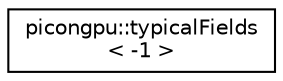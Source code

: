 digraph "Graphical Class Hierarchy"
{
 // LATEX_PDF_SIZE
  edge [fontname="Helvetica",fontsize="10",labelfontname="Helvetica",labelfontsize="10"];
  node [fontname="Helvetica",fontsize="10",shape=record];
  rankdir="LR";
  Node0 [label="picongpu::typicalFields\l\< -1 \>",height=0.2,width=0.4,color="black", fillcolor="white", style="filled",URL="$structpicongpu_1_1typical_fields_3_01-1_01_4.html",tooltip=" "];
}
